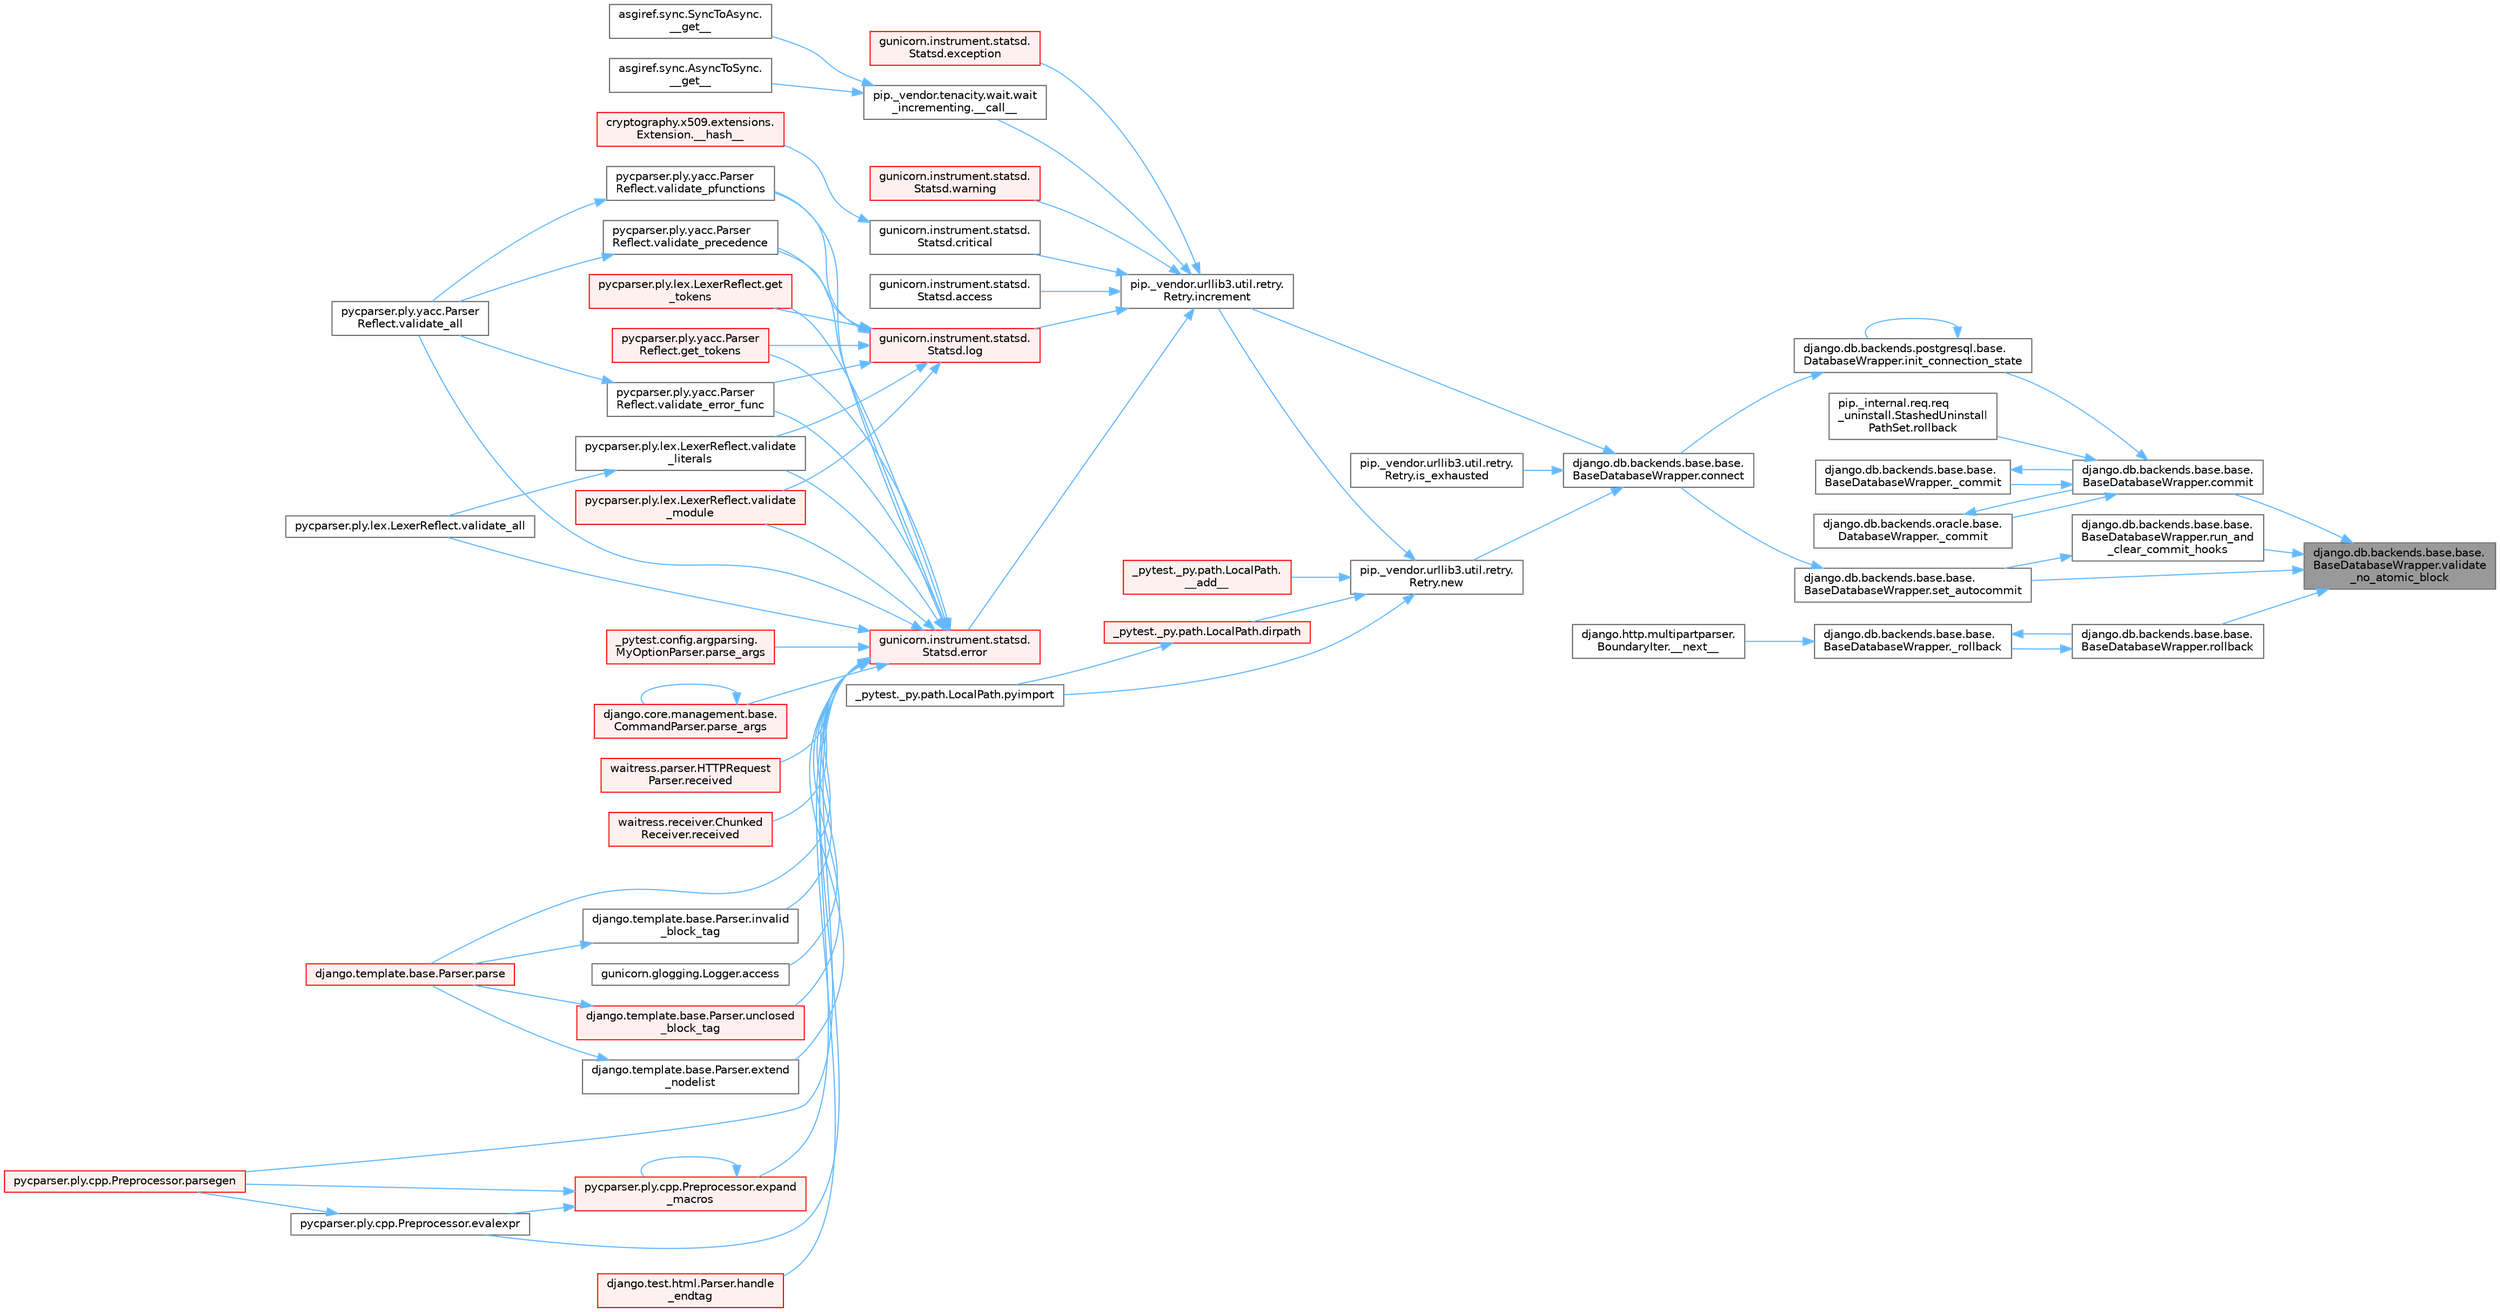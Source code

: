 digraph "django.db.backends.base.base.BaseDatabaseWrapper.validate_no_atomic_block"
{
 // LATEX_PDF_SIZE
  bgcolor="transparent";
  edge [fontname=Helvetica,fontsize=10,labelfontname=Helvetica,labelfontsize=10];
  node [fontname=Helvetica,fontsize=10,shape=box,height=0.2,width=0.4];
  rankdir="RL";
  Node1 [id="Node000001",label="django.db.backends.base.base.\lBaseDatabaseWrapper.validate\l_no_atomic_block",height=0.2,width=0.4,color="gray40", fillcolor="grey60", style="filled", fontcolor="black",tooltip=" "];
  Node1 -> Node2 [id="edge1_Node000001_Node000002",dir="back",color="steelblue1",style="solid",tooltip=" "];
  Node2 [id="Node000002",label="django.db.backends.base.base.\lBaseDatabaseWrapper.commit",height=0.2,width=0.4,color="grey40", fillcolor="white", style="filled",URL="$classdjango_1_1db_1_1backends_1_1base_1_1base_1_1_base_database_wrapper.html#a27411d5fdc6c7490a11324a33c83df2d",tooltip=" "];
  Node2 -> Node3 [id="edge2_Node000002_Node000003",dir="back",color="steelblue1",style="solid",tooltip=" "];
  Node3 [id="Node000003",label="django.db.backends.base.base.\lBaseDatabaseWrapper._commit",height=0.2,width=0.4,color="grey40", fillcolor="white", style="filled",URL="$classdjango_1_1db_1_1backends_1_1base_1_1base_1_1_base_database_wrapper.html#a3f21e7667d1787e9921b0f97694b5920",tooltip=" "];
  Node3 -> Node2 [id="edge3_Node000003_Node000002",dir="back",color="steelblue1",style="solid",tooltip=" "];
  Node2 -> Node4 [id="edge4_Node000002_Node000004",dir="back",color="steelblue1",style="solid",tooltip=" "];
  Node4 [id="Node000004",label="django.db.backends.oracle.base.\lDatabaseWrapper._commit",height=0.2,width=0.4,color="grey40", fillcolor="white", style="filled",URL="$classdjango_1_1db_1_1backends_1_1oracle_1_1base_1_1_database_wrapper.html#acc04a6f5d1608540ced060518a2994e4",tooltip=" "];
  Node4 -> Node2 [id="edge5_Node000004_Node000002",dir="back",color="steelblue1",style="solid",tooltip=" "];
  Node2 -> Node5 [id="edge6_Node000002_Node000005",dir="back",color="steelblue1",style="solid",tooltip=" "];
  Node5 [id="Node000005",label="django.db.backends.postgresql.base.\lDatabaseWrapper.init_connection_state",height=0.2,width=0.4,color="grey40", fillcolor="white", style="filled",URL="$classdjango_1_1db_1_1backends_1_1postgresql_1_1base_1_1_database_wrapper.html#a0f6575b463895b89bb6fc158beacb3cd",tooltip=" "];
  Node5 -> Node6 [id="edge7_Node000005_Node000006",dir="back",color="steelblue1",style="solid",tooltip=" "];
  Node6 [id="Node000006",label="django.db.backends.base.base.\lBaseDatabaseWrapper.connect",height=0.2,width=0.4,color="grey40", fillcolor="white", style="filled",URL="$classdjango_1_1db_1_1backends_1_1base_1_1base_1_1_base_database_wrapper.html#a7b64171260c3bf790ed1f563fe48ec35",tooltip=" "];
  Node6 -> Node7 [id="edge8_Node000006_Node000007",dir="back",color="steelblue1",style="solid",tooltip=" "];
  Node7 [id="Node000007",label="pip._vendor.urllib3.util.retry.\lRetry.increment",height=0.2,width=0.4,color="grey40", fillcolor="white", style="filled",URL="$classpip_1_1__vendor_1_1urllib3_1_1util_1_1retry_1_1_retry.html#a88dd993ccb2ef4b2bfa9ad0571374b12",tooltip=" "];
  Node7 -> Node8 [id="edge9_Node000007_Node000008",dir="back",color="steelblue1",style="solid",tooltip=" "];
  Node8 [id="Node000008",label="pip._vendor.tenacity.wait.wait\l_incrementing.__call__",height=0.2,width=0.4,color="grey40", fillcolor="white", style="filled",URL="$classpip_1_1__vendor_1_1tenacity_1_1wait_1_1wait__incrementing.html#af47b0264325b86a85aa5cfd3b59a28cf",tooltip=" "];
  Node8 -> Node9 [id="edge10_Node000008_Node000009",dir="back",color="steelblue1",style="solid",tooltip=" "];
  Node9 [id="Node000009",label="asgiref.sync.AsyncToSync.\l__get__",height=0.2,width=0.4,color="grey40", fillcolor="white", style="filled",URL="$classasgiref_1_1sync_1_1_async_to_sync.html#a23e9ef7a73da98dad9e3f4e65846969b",tooltip=" "];
  Node8 -> Node10 [id="edge11_Node000008_Node000010",dir="back",color="steelblue1",style="solid",tooltip=" "];
  Node10 [id="Node000010",label="asgiref.sync.SyncToAsync.\l__get__",height=0.2,width=0.4,color="grey40", fillcolor="white", style="filled",URL="$classasgiref_1_1sync_1_1_sync_to_async.html#aebdfbe3f01079a529fd2f39810597381",tooltip=" "];
  Node7 -> Node11 [id="edge12_Node000007_Node000011",dir="back",color="steelblue1",style="solid",tooltip=" "];
  Node11 [id="Node000011",label="gunicorn.instrument.statsd.\lStatsd.access",height=0.2,width=0.4,color="grey40", fillcolor="white", style="filled",URL="$classgunicorn_1_1instrument_1_1statsd_1_1_statsd.html#a54238bd99ae3e429bb3efdae3a79e8e6",tooltip=" "];
  Node7 -> Node12 [id="edge13_Node000007_Node000012",dir="back",color="steelblue1",style="solid",tooltip=" "];
  Node12 [id="Node000012",label="gunicorn.instrument.statsd.\lStatsd.critical",height=0.2,width=0.4,color="grey40", fillcolor="white", style="filled",URL="$classgunicorn_1_1instrument_1_1statsd_1_1_statsd.html#a6a14e36bb7c86f86aa200f1ba8234786",tooltip=" "];
  Node12 -> Node13 [id="edge14_Node000012_Node000013",dir="back",color="steelblue1",style="solid",tooltip=" "];
  Node13 [id="Node000013",label="cryptography.x509.extensions.\lExtension.__hash__",height=0.2,width=0.4,color="red", fillcolor="#FFF0F0", style="filled",URL="$classcryptography_1_1x509_1_1extensions_1_1_extension.html#a7744510faba9373c947790041c25021e",tooltip=" "];
  Node7 -> Node24 [id="edge15_Node000007_Node000024",dir="back",color="steelblue1",style="solid",tooltip=" "];
  Node24 [id="Node000024",label="gunicorn.instrument.statsd.\lStatsd.error",height=0.2,width=0.4,color="red", fillcolor="#FFF0F0", style="filled",URL="$classgunicorn_1_1instrument_1_1statsd_1_1_statsd.html#a00ca379c910e5842719e48e617504c12",tooltip=" "];
  Node24 -> Node25 [id="edge16_Node000024_Node000025",dir="back",color="steelblue1",style="solid",tooltip=" "];
  Node25 [id="Node000025",label="gunicorn.glogging.Logger.access",height=0.2,width=0.4,color="grey40", fillcolor="white", style="filled",URL="$classgunicorn_1_1glogging_1_1_logger.html#a3b9fcb2cb9d7803a849f41d52df08b4b",tooltip=" "];
  Node24 -> Node26 [id="edge17_Node000024_Node000026",dir="back",color="steelblue1",style="solid",tooltip=" "];
  Node26 [id="Node000026",label="pycparser.ply.cpp.Preprocessor.evalexpr",height=0.2,width=0.4,color="grey40", fillcolor="white", style="filled",URL="$classpycparser_1_1ply_1_1cpp_1_1_preprocessor.html#a3c16ad6c28242d1214d20158b02ecabd",tooltip=" "];
  Node26 -> Node27 [id="edge18_Node000026_Node000027",dir="back",color="steelblue1",style="solid",tooltip=" "];
  Node27 [id="Node000027",label="pycparser.ply.cpp.Preprocessor.parsegen",height=0.2,width=0.4,color="red", fillcolor="#FFF0F0", style="filled",URL="$classpycparser_1_1ply_1_1cpp_1_1_preprocessor.html#aad71ed64ebab07f9eafb0b36f9108723",tooltip=" "];
  Node24 -> Node1606 [id="edge19_Node000024_Node001606",dir="back",color="steelblue1",style="solid",tooltip=" "];
  Node1606 [id="Node001606",label="pycparser.ply.cpp.Preprocessor.expand\l_macros",height=0.2,width=0.4,color="red", fillcolor="#FFF0F0", style="filled",URL="$classpycparser_1_1ply_1_1cpp_1_1_preprocessor.html#a4ac7e926ac9f68ef96f58e704a570d42",tooltip=" "];
  Node1606 -> Node26 [id="edge20_Node001606_Node000026",dir="back",color="steelblue1",style="solid",tooltip=" "];
  Node1606 -> Node1606 [id="edge21_Node001606_Node001606",dir="back",color="steelblue1",style="solid",tooltip=" "];
  Node1606 -> Node27 [id="edge22_Node001606_Node000027",dir="back",color="steelblue1",style="solid",tooltip=" "];
  Node24 -> Node1608 [id="edge23_Node000024_Node001608",dir="back",color="steelblue1",style="solid",tooltip=" "];
  Node1608 [id="Node001608",label="django.template.base.Parser.extend\l_nodelist",height=0.2,width=0.4,color="grey40", fillcolor="white", style="filled",URL="$classdjango_1_1template_1_1base_1_1_parser.html#a18cc3b61dee227ebe679d5a97e219f55",tooltip=" "];
  Node1608 -> Node1609 [id="edge24_Node001608_Node001609",dir="back",color="steelblue1",style="solid",tooltip=" "];
  Node1609 [id="Node001609",label="django.template.base.Parser.parse",height=0.2,width=0.4,color="red", fillcolor="#FFF0F0", style="filled",URL="$classdjango_1_1template_1_1base_1_1_parser.html#adf49a6d849c5bc731f4dcd79bbd13e52",tooltip=" "];
  Node24 -> Node1616 [id="edge25_Node000024_Node001616",dir="back",color="steelblue1",style="solid",tooltip=" "];
  Node1616 [id="Node001616",label="pycparser.ply.lex.LexerReflect.get\l_tokens",height=0.2,width=0.4,color="red", fillcolor="#FFF0F0", style="filled",URL="$classpycparser_1_1ply_1_1lex_1_1_lexer_reflect.html#a10983bce282c9b55abb82ce3807c6286",tooltip=" "];
  Node24 -> Node1618 [id="edge26_Node000024_Node001618",dir="back",color="steelblue1",style="solid",tooltip=" "];
  Node1618 [id="Node001618",label="pycparser.ply.yacc.Parser\lReflect.get_tokens",height=0.2,width=0.4,color="red", fillcolor="#FFF0F0", style="filled",URL="$classpycparser_1_1ply_1_1yacc_1_1_parser_reflect.html#a32a8391d1552f74d1fd812eec68dc908",tooltip=" "];
  Node24 -> Node1619 [id="edge27_Node000024_Node001619",dir="back",color="steelblue1",style="solid",tooltip=" "];
  Node1619 [id="Node001619",label="django.test.html.Parser.handle\l_endtag",height=0.2,width=0.4,color="red", fillcolor="#FFF0F0", style="filled",URL="$classdjango_1_1test_1_1html_1_1_parser.html#a884b3359f3c54327e1eb7315d24e003d",tooltip=" "];
  Node24 -> Node1621 [id="edge28_Node000024_Node001621",dir="back",color="steelblue1",style="solid",tooltip=" "];
  Node1621 [id="Node001621",label="django.template.base.Parser.invalid\l_block_tag",height=0.2,width=0.4,color="grey40", fillcolor="white", style="filled",URL="$classdjango_1_1template_1_1base_1_1_parser.html#ad5b5b4e7969f94be4891ad344fb51af5",tooltip=" "];
  Node1621 -> Node1609 [id="edge29_Node001621_Node001609",dir="back",color="steelblue1",style="solid",tooltip=" "];
  Node24 -> Node1609 [id="edge30_Node000024_Node001609",dir="back",color="steelblue1",style="solid",tooltip=" "];
  Node24 -> Node1622 [id="edge31_Node000024_Node001622",dir="back",color="steelblue1",style="solid",tooltip=" "];
  Node1622 [id="Node001622",label="_pytest.config.argparsing.\lMyOptionParser.parse_args",height=0.2,width=0.4,color="red", fillcolor="#FFF0F0", style="filled",URL="$class__pytest_1_1config_1_1argparsing_1_1_my_option_parser.html#ab9c41ef7aa3563347d264f1b7a8a1a66",tooltip=" "];
  Node24 -> Node1625 [id="edge32_Node000024_Node001625",dir="back",color="steelblue1",style="solid",tooltip=" "];
  Node1625 [id="Node001625",label="django.core.management.base.\lCommandParser.parse_args",height=0.2,width=0.4,color="red", fillcolor="#FFF0F0", style="filled",URL="$classdjango_1_1core_1_1management_1_1base_1_1_command_parser.html#a3bfc67243196388c65ea6d0755637db5",tooltip=" "];
  Node1625 -> Node1625 [id="edge33_Node001625_Node001625",dir="back",color="steelblue1",style="solid",tooltip=" "];
  Node24 -> Node27 [id="edge34_Node000024_Node000027",dir="back",color="steelblue1",style="solid",tooltip=" "];
  Node24 -> Node1626 [id="edge35_Node000024_Node001626",dir="back",color="steelblue1",style="solid",tooltip=" "];
  Node1626 [id="Node001626",label="waitress.parser.HTTPRequest\lParser.received",height=0.2,width=0.4,color="red", fillcolor="#FFF0F0", style="filled",URL="$classwaitress_1_1parser_1_1_h_t_t_p_request_parser.html#a37aaf6b973fa4959ae4fe6fe4048fc24",tooltip=" "];
  Node24 -> Node1627 [id="edge36_Node000024_Node001627",dir="back",color="steelblue1",style="solid",tooltip=" "];
  Node1627 [id="Node001627",label="waitress.receiver.Chunked\lReceiver.received",height=0.2,width=0.4,color="red", fillcolor="#FFF0F0", style="filled",URL="$classwaitress_1_1receiver_1_1_chunked_receiver.html#a560337d435bad205b28d765329a3d9e0",tooltip=" "];
  Node24 -> Node1628 [id="edge37_Node000024_Node001628",dir="back",color="steelblue1",style="solid",tooltip=" "];
  Node1628 [id="Node001628",label="django.template.base.Parser.unclosed\l_block_tag",height=0.2,width=0.4,color="red", fillcolor="#FFF0F0", style="filled",URL="$classdjango_1_1template_1_1base_1_1_parser.html#a5ee190e13908db0573b7687deb43b639",tooltip=" "];
  Node1628 -> Node1609 [id="edge38_Node001628_Node001609",dir="back",color="steelblue1",style="solid",tooltip=" "];
  Node24 -> Node1630 [id="edge39_Node000024_Node001630",dir="back",color="steelblue1",style="solid",tooltip=" "];
  Node1630 [id="Node001630",label="pycparser.ply.lex.LexerReflect.validate_all",height=0.2,width=0.4,color="grey40", fillcolor="white", style="filled",URL="$classpycparser_1_1ply_1_1lex_1_1_lexer_reflect.html#a218bcca937278cc45093167729bfb7ac",tooltip=" "];
  Node24 -> Node1436 [id="edge40_Node000024_Node001436",dir="back",color="steelblue1",style="solid",tooltip=" "];
  Node1436 [id="Node001436",label="pycparser.ply.yacc.Parser\lReflect.validate_all",height=0.2,width=0.4,color="grey40", fillcolor="white", style="filled",URL="$classpycparser_1_1ply_1_1yacc_1_1_parser_reflect.html#a96ac0824424f670c89156918f699b845",tooltip=" "];
  Node24 -> Node1631 [id="edge41_Node000024_Node001631",dir="back",color="steelblue1",style="solid",tooltip=" "];
  Node1631 [id="Node001631",label="pycparser.ply.yacc.Parser\lReflect.validate_error_func",height=0.2,width=0.4,color="grey40", fillcolor="white", style="filled",URL="$classpycparser_1_1ply_1_1yacc_1_1_parser_reflect.html#abb7904164b127d4246ed5a91ddf741a8",tooltip=" "];
  Node1631 -> Node1436 [id="edge42_Node001631_Node001436",dir="back",color="steelblue1",style="solid",tooltip=" "];
  Node24 -> Node1632 [id="edge43_Node000024_Node001632",dir="back",color="steelblue1",style="solid",tooltip=" "];
  Node1632 [id="Node001632",label="pycparser.ply.lex.LexerReflect.validate\l_literals",height=0.2,width=0.4,color="grey40", fillcolor="white", style="filled",URL="$classpycparser_1_1ply_1_1lex_1_1_lexer_reflect.html#a7797d2874e80da683e656d5ba97f4a11",tooltip=" "];
  Node1632 -> Node1630 [id="edge44_Node001632_Node001630",dir="back",color="steelblue1",style="solid",tooltip=" "];
  Node24 -> Node1633 [id="edge45_Node000024_Node001633",dir="back",color="steelblue1",style="solid",tooltip=" "];
  Node1633 [id="Node001633",label="pycparser.ply.lex.LexerReflect.validate\l_module",height=0.2,width=0.4,color="red", fillcolor="#FFF0F0", style="filled",URL="$classpycparser_1_1ply_1_1lex_1_1_lexer_reflect.html#ac4c78bbfe7d389bff02bd7fb7222d4f9",tooltip=" "];
  Node24 -> Node1635 [id="edge46_Node000024_Node001635",dir="back",color="steelblue1",style="solid",tooltip=" "];
  Node1635 [id="Node001635",label="pycparser.ply.yacc.Parser\lReflect.validate_pfunctions",height=0.2,width=0.4,color="grey40", fillcolor="white", style="filled",URL="$classpycparser_1_1ply_1_1yacc_1_1_parser_reflect.html#ad6caed0ceb47c1d26816271401d68b32",tooltip=" "];
  Node1635 -> Node1436 [id="edge47_Node001635_Node001436",dir="back",color="steelblue1",style="solid",tooltip=" "];
  Node24 -> Node1636 [id="edge48_Node000024_Node001636",dir="back",color="steelblue1",style="solid",tooltip=" "];
  Node1636 [id="Node001636",label="pycparser.ply.yacc.Parser\lReflect.validate_precedence",height=0.2,width=0.4,color="grey40", fillcolor="white", style="filled",URL="$classpycparser_1_1ply_1_1yacc_1_1_parser_reflect.html#a21d35acc015ce3c629247dc491dd9d20",tooltip=" "];
  Node1636 -> Node1436 [id="edge49_Node001636_Node001436",dir="back",color="steelblue1",style="solid",tooltip=" "];
  Node7 -> Node3176 [id="edge50_Node000007_Node003176",dir="back",color="steelblue1",style="solid",tooltip=" "];
  Node3176 [id="Node003176",label="gunicorn.instrument.statsd.\lStatsd.exception",height=0.2,width=0.4,color="red", fillcolor="#FFF0F0", style="filled",URL="$classgunicorn_1_1instrument_1_1statsd_1_1_statsd.html#adb608a3f95da3d6e3a9c000265fd866b",tooltip=" "];
  Node7 -> Node3180 [id="edge51_Node000007_Node003180",dir="back",color="steelblue1",style="solid",tooltip=" "];
  Node3180 [id="Node003180",label="gunicorn.instrument.statsd.\lStatsd.log",height=0.2,width=0.4,color="red", fillcolor="#FFF0F0", style="filled",URL="$classgunicorn_1_1instrument_1_1statsd_1_1_statsd.html#ab99145cf0b7c66dbcebcbdcbd44b4953",tooltip=" "];
  Node3180 -> Node1616 [id="edge52_Node003180_Node001616",dir="back",color="steelblue1",style="solid",tooltip=" "];
  Node3180 -> Node1618 [id="edge53_Node003180_Node001618",dir="back",color="steelblue1",style="solid",tooltip=" "];
  Node3180 -> Node1631 [id="edge54_Node003180_Node001631",dir="back",color="steelblue1",style="solid",tooltip=" "];
  Node3180 -> Node1632 [id="edge55_Node003180_Node001632",dir="back",color="steelblue1",style="solid",tooltip=" "];
  Node3180 -> Node1633 [id="edge56_Node003180_Node001633",dir="back",color="steelblue1",style="solid",tooltip=" "];
  Node3180 -> Node1635 [id="edge57_Node003180_Node001635",dir="back",color="steelblue1",style="solid",tooltip=" "];
  Node3180 -> Node1636 [id="edge58_Node003180_Node001636",dir="back",color="steelblue1",style="solid",tooltip=" "];
  Node7 -> Node3181 [id="edge59_Node000007_Node003181",dir="back",color="steelblue1",style="solid",tooltip=" "];
  Node3181 [id="Node003181",label="gunicorn.instrument.statsd.\lStatsd.warning",height=0.2,width=0.4,color="red", fillcolor="#FFF0F0", style="filled",URL="$classgunicorn_1_1instrument_1_1statsd_1_1_statsd.html#a4b25361c9be113a5555acee1dd23fc61",tooltip=" "];
  Node6 -> Node935 [id="edge60_Node000006_Node000935",dir="back",color="steelblue1",style="solid",tooltip=" "];
  Node935 [id="Node000935",label="pip._vendor.urllib3.util.retry.\lRetry.is_exhausted",height=0.2,width=0.4,color="grey40", fillcolor="white", style="filled",URL="$classpip_1_1__vendor_1_1urllib3_1_1util_1_1retry_1_1_retry.html#ad8d42bd72e35f497daf9a0359560969d",tooltip=" "];
  Node6 -> Node936 [id="edge61_Node000006_Node000936",dir="back",color="steelblue1",style="solid",tooltip=" "];
  Node936 [id="Node000936",label="pip._vendor.urllib3.util.retry.\lRetry.new",height=0.2,width=0.4,color="grey40", fillcolor="white", style="filled",URL="$classpip_1_1__vendor_1_1urllib3_1_1util_1_1retry_1_1_retry.html#ab806585412b9d9b3c0d882fb4bd8d3c0",tooltip=" "];
  Node936 -> Node669 [id="edge62_Node000936_Node000669",dir="back",color="steelblue1",style="solid",tooltip=" "];
  Node669 [id="Node000669",label="_pytest._py.path.LocalPath.\l__add__",height=0.2,width=0.4,color="red", fillcolor="#FFF0F0", style="filled",URL="$class__pytest_1_1__py_1_1path_1_1_local_path.html#abe95df43f29943a2ec6ccad0c25662da",tooltip=" "];
  Node936 -> Node937 [id="edge63_Node000936_Node000937",dir="back",color="steelblue1",style="solid",tooltip=" "];
  Node937 [id="Node000937",label="_pytest._py.path.LocalPath.dirpath",height=0.2,width=0.4,color="red", fillcolor="#FFF0F0", style="filled",URL="$class__pytest_1_1__py_1_1path_1_1_local_path.html#aa8766bdaffd39f928eaae6f30b741b05",tooltip=" "];
  Node937 -> Node1121 [id="edge64_Node000937_Node001121",dir="back",color="steelblue1",style="solid",tooltip=" "];
  Node1121 [id="Node001121",label="_pytest._py.path.LocalPath.pyimport",height=0.2,width=0.4,color="grey40", fillcolor="white", style="filled",URL="$class__pytest_1_1__py_1_1path_1_1_local_path.html#aaf2fbd0a1a8554d138b60c28ca682b75",tooltip=" "];
  Node936 -> Node7 [id="edge65_Node000936_Node000007",dir="back",color="steelblue1",style="solid",tooltip=" "];
  Node936 -> Node1121 [id="edge66_Node000936_Node001121",dir="back",color="steelblue1",style="solid",tooltip=" "];
  Node5 -> Node5 [id="edge67_Node000005_Node000005",dir="back",color="steelblue1",style="solid",tooltip=" "];
  Node2 -> Node3182 [id="edge68_Node000002_Node003182",dir="back",color="steelblue1",style="solid",tooltip=" "];
  Node3182 [id="Node003182",label="pip._internal.req.req\l_uninstall.StashedUninstall\lPathSet.rollback",height=0.2,width=0.4,color="grey40", fillcolor="white", style="filled",URL="$classpip_1_1__internal_1_1req_1_1req__uninstall_1_1_stashed_uninstall_path_set.html#ad18f248d530dd724a7f31d741b2621e1",tooltip=" "];
  Node1 -> Node3183 [id="edge69_Node000001_Node003183",dir="back",color="steelblue1",style="solid",tooltip=" "];
  Node3183 [id="Node003183",label="django.db.backends.base.base.\lBaseDatabaseWrapper.rollback",height=0.2,width=0.4,color="grey40", fillcolor="white", style="filled",URL="$classdjango_1_1db_1_1backends_1_1base_1_1base_1_1_base_database_wrapper.html#a0b1436b5fb1063926158ecf80bce9680",tooltip=" "];
  Node3183 -> Node3184 [id="edge70_Node003183_Node003184",dir="back",color="steelblue1",style="solid",tooltip=" "];
  Node3184 [id="Node003184",label="django.db.backends.base.base.\lBaseDatabaseWrapper._rollback",height=0.2,width=0.4,color="grey40", fillcolor="white", style="filled",URL="$classdjango_1_1db_1_1backends_1_1base_1_1base_1_1_base_database_wrapper.html#a53ebab8ea5c3038508dd1b03704729a3",tooltip=" "];
  Node3184 -> Node3185 [id="edge71_Node003184_Node003185",dir="back",color="steelblue1",style="solid",tooltip=" "];
  Node3185 [id="Node003185",label="django.http.multipartparser.\lBoundaryIter.__next__",height=0.2,width=0.4,color="grey40", fillcolor="white", style="filled",URL="$classdjango_1_1http_1_1multipartparser_1_1_boundary_iter.html#ac6ccf0b1b2d7d6d05f12e2b01b0f0c94",tooltip=" "];
  Node3184 -> Node3183 [id="edge72_Node003184_Node003183",dir="back",color="steelblue1",style="solid",tooltip=" "];
  Node1 -> Node3186 [id="edge73_Node000001_Node003186",dir="back",color="steelblue1",style="solid",tooltip=" "];
  Node3186 [id="Node003186",label="django.db.backends.base.base.\lBaseDatabaseWrapper.run_and\l_clear_commit_hooks",height=0.2,width=0.4,color="grey40", fillcolor="white", style="filled",URL="$classdjango_1_1db_1_1backends_1_1base_1_1base_1_1_base_database_wrapper.html#a30980b48ffb0fdd1a4f8b02d00cd80e8",tooltip=" "];
  Node3186 -> Node462 [id="edge74_Node003186_Node000462",dir="back",color="steelblue1",style="solid",tooltip=" "];
  Node462 [id="Node000462",label="django.db.backends.base.base.\lBaseDatabaseWrapper.set_autocommit",height=0.2,width=0.4,color="grey40", fillcolor="white", style="filled",URL="$classdjango_1_1db_1_1backends_1_1base_1_1base_1_1_base_database_wrapper.html#ab1e9f32c123e4ccc36e4e7ae370d4fc2",tooltip=" "];
  Node462 -> Node6 [id="edge75_Node000462_Node000006",dir="back",color="steelblue1",style="solid",tooltip=" "];
  Node1 -> Node462 [id="edge76_Node000001_Node000462",dir="back",color="steelblue1",style="solid",tooltip=" "];
}
